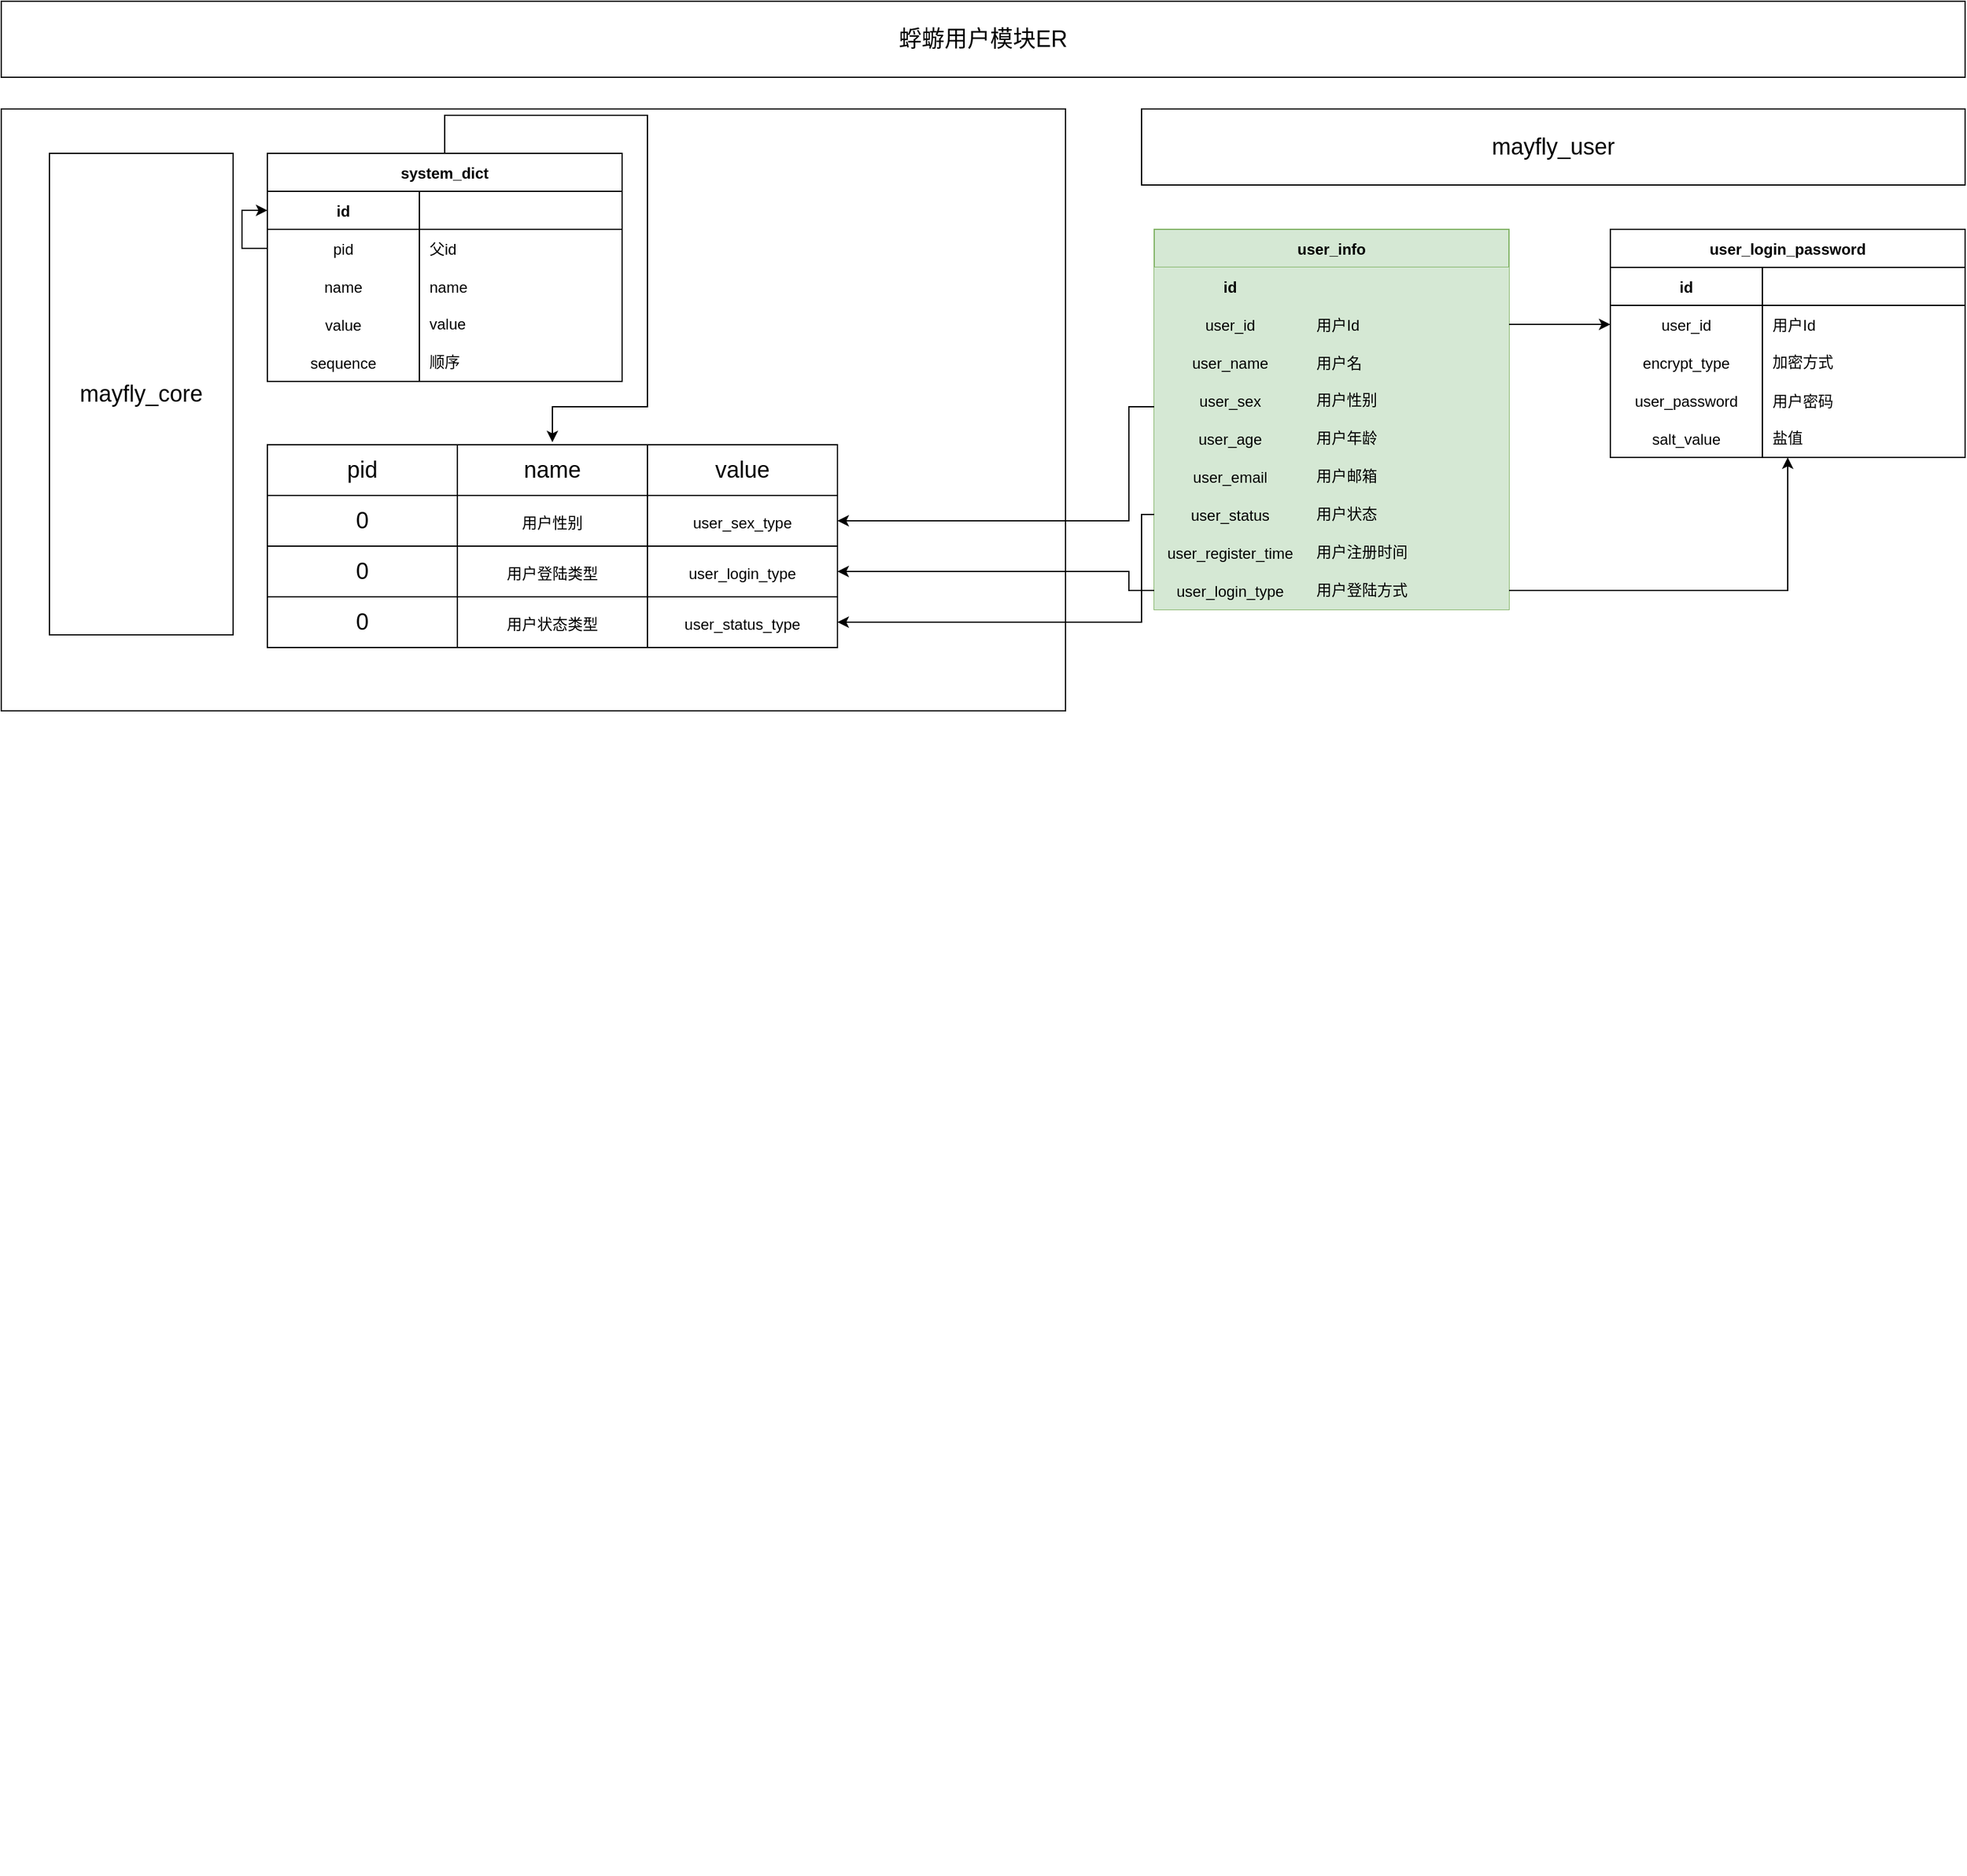 <mxfile version="18.1.3" type="device"><diagram id="R2lEEEUBdFMjLlhIrx00" name="Page-1"><mxGraphModel dx="3364" dy="2617" grid="1" gridSize="10" guides="1" tooltips="1" connect="1" arrows="1" fold="1" page="1" pageScale="1" pageWidth="850" pageHeight="1100" math="0" shadow="0" extFonts="Permanent Marker^https://fonts.googleapis.com/css?family=Permanent+Marker"><root><mxCell id="0"/><mxCell id="1" parent="0"/><mxCell id="EIPeuntFq42OqAKlH2Ez-42" style="edgeStyle=orthogonalEdgeStyle;rounded=0;orthogonalLoop=1;jettySize=auto;html=1;exitX=0.5;exitY=1;exitDx=0;exitDy=0;fontSize=18;" parent="1" edge="1"><mxGeometry relative="1" as="geometry"><mxPoint x="-679.5" y="390" as="sourcePoint"/><mxPoint x="-679.5" y="390" as="targetPoint"/></mxGeometry></mxCell><mxCell id="R3oRqinlX6E8hB3rHNyj-45" style="edgeStyle=orthogonalEdgeStyle;rounded=0;orthogonalLoop=1;jettySize=auto;html=1;exitX=0.5;exitY=1;exitDx=0;exitDy=0;fontSize=18;" edge="1" parent="1"><mxGeometry relative="1" as="geometry"><mxPoint x="-629.5" y="-130" as="sourcePoint"/><mxPoint x="-629.5" y="-130" as="targetPoint"/></mxGeometry></mxCell><mxCell id="R3oRqinlX6E8hB3rHNyj-82" value="" style="rounded=0;whiteSpace=wrap;html=1;labelBackgroundColor=none;labelBorderColor=none;fontSize=18;" vertex="1" parent="1"><mxGeometry x="-760" y="-995" width="840" height="475" as="geometry"/></mxCell><mxCell id="R3oRqinlX6E8hB3rHNyj-83" value="mayfly_user" style="rounded=0;whiteSpace=wrap;html=1;fontSize=18;" vertex="1" parent="1"><mxGeometry x="140" y="-995" width="650" height="60" as="geometry"/></mxCell><mxCell id="R3oRqinlX6E8hB3rHNyj-84" value="user_info" style="shape=table;startSize=30;container=1;collapsible=1;childLayout=tableLayout;fixedRows=1;rowLines=0;fontStyle=1;align=center;resizeLast=1;fillColor=#d5e8d4;strokeColor=#82b366;" vertex="1" parent="1"><mxGeometry x="150" y="-900" width="280" height="300" as="geometry"/></mxCell><mxCell id="R3oRqinlX6E8hB3rHNyj-85" value="" style="shape=partialRectangle;collapsible=0;dropTarget=0;pointerEvents=0;fillColor=#d5e8d4;points=[[0,0.5],[1,0.5]];portConstraint=eastwest;top=0;left=0;right=0;bottom=1;strokeColor=#82b366;" vertex="1" parent="R3oRqinlX6E8hB3rHNyj-84"><mxGeometry y="30" width="280" height="30" as="geometry"/></mxCell><mxCell id="R3oRqinlX6E8hB3rHNyj-86" value="id" style="shape=partialRectangle;overflow=hidden;connectable=0;fillColor=#d5e8d4;top=0;left=0;bottom=0;right=0;fontStyle=1;strokeColor=#82b366;" vertex="1" parent="R3oRqinlX6E8hB3rHNyj-85"><mxGeometry width="120" height="30" as="geometry"><mxRectangle width="120" height="30" as="alternateBounds"/></mxGeometry></mxCell><mxCell id="R3oRqinlX6E8hB3rHNyj-87" value="" style="shape=partialRectangle;overflow=hidden;connectable=0;fillColor=#d5e8d4;top=0;left=0;bottom=0;right=0;align=left;spacingLeft=6;fontStyle=5;strokeColor=#82b366;" vertex="1" parent="R3oRqinlX6E8hB3rHNyj-85"><mxGeometry x="120" width="160" height="30" as="geometry"><mxRectangle width="160" height="30" as="alternateBounds"/></mxGeometry></mxCell><mxCell id="R3oRqinlX6E8hB3rHNyj-88" value="" style="shape=partialRectangle;collapsible=0;dropTarget=0;pointerEvents=0;fillColor=#d5e8d4;points=[[0,0.5],[1,0.5]];portConstraint=eastwest;top=0;left=0;right=0;bottom=0;strokeColor=#82b366;" vertex="1" parent="R3oRqinlX6E8hB3rHNyj-84"><mxGeometry y="60" width="280" height="30" as="geometry"/></mxCell><mxCell id="R3oRqinlX6E8hB3rHNyj-89" value="user_id" style="shape=partialRectangle;overflow=hidden;connectable=0;fillColor=#d5e8d4;top=0;left=0;bottom=0;right=0;strokeColor=#82b366;" vertex="1" parent="R3oRqinlX6E8hB3rHNyj-88"><mxGeometry width="120" height="30" as="geometry"><mxRectangle width="120" height="30" as="alternateBounds"/></mxGeometry></mxCell><mxCell id="R3oRqinlX6E8hB3rHNyj-90" value="用户Id" style="shape=partialRectangle;overflow=hidden;connectable=0;fillColor=#d5e8d4;top=0;left=0;bottom=0;right=0;align=left;spacingLeft=6;strokeColor=#82b366;" vertex="1" parent="R3oRqinlX6E8hB3rHNyj-88"><mxGeometry x="120" width="160" height="30" as="geometry"><mxRectangle width="160" height="30" as="alternateBounds"/></mxGeometry></mxCell><mxCell id="R3oRqinlX6E8hB3rHNyj-91" style="shape=partialRectangle;collapsible=0;dropTarget=0;pointerEvents=0;fillColor=#d5e8d4;points=[[0,0.5],[1,0.5]];portConstraint=eastwest;top=0;left=0;right=0;bottom=0;strokeColor=#82b366;" vertex="1" parent="R3oRqinlX6E8hB3rHNyj-84"><mxGeometry y="90" width="280" height="30" as="geometry"/></mxCell><mxCell id="R3oRqinlX6E8hB3rHNyj-92" value="user_name" style="shape=partialRectangle;overflow=hidden;connectable=0;fillColor=#d5e8d4;top=0;left=0;bottom=0;right=0;strokeColor=#82b366;" vertex="1" parent="R3oRqinlX6E8hB3rHNyj-91"><mxGeometry width="120" height="30" as="geometry"><mxRectangle width="120" height="30" as="alternateBounds"/></mxGeometry></mxCell><mxCell id="R3oRqinlX6E8hB3rHNyj-93" value="用户名" style="shape=partialRectangle;overflow=hidden;connectable=0;fillColor=#d5e8d4;top=0;left=0;bottom=0;right=0;align=left;spacingLeft=6;strokeColor=#82b366;" vertex="1" parent="R3oRqinlX6E8hB3rHNyj-91"><mxGeometry x="120" width="160" height="30" as="geometry"><mxRectangle width="160" height="30" as="alternateBounds"/></mxGeometry></mxCell><mxCell id="R3oRqinlX6E8hB3rHNyj-94" style="shape=partialRectangle;collapsible=0;dropTarget=0;pointerEvents=0;fillColor=#d5e8d4;points=[[0,0.5],[1,0.5]];portConstraint=eastwest;top=0;left=0;right=0;bottom=0;strokeColor=#82b366;" vertex="1" parent="R3oRqinlX6E8hB3rHNyj-84"><mxGeometry y="120" width="280" height="30" as="geometry"/></mxCell><mxCell id="R3oRqinlX6E8hB3rHNyj-95" value="user_sex" style="shape=partialRectangle;overflow=hidden;connectable=0;fillColor=#d5e8d4;top=0;left=0;bottom=0;right=0;strokeColor=#82b366;" vertex="1" parent="R3oRqinlX6E8hB3rHNyj-94"><mxGeometry width="120" height="30" as="geometry"><mxRectangle width="120" height="30" as="alternateBounds"/></mxGeometry></mxCell><mxCell id="R3oRqinlX6E8hB3rHNyj-96" value="用户性别" style="shape=partialRectangle;overflow=hidden;connectable=0;fillColor=#d5e8d4;top=0;left=0;bottom=0;right=0;align=left;spacingLeft=6;html=1;labelBorderColor=none;labelBackgroundColor=none;strokeColor=#82b366;" vertex="1" parent="R3oRqinlX6E8hB3rHNyj-94"><mxGeometry x="120" width="160" height="30" as="geometry"><mxRectangle width="160" height="30" as="alternateBounds"/></mxGeometry></mxCell><mxCell id="R3oRqinlX6E8hB3rHNyj-97" style="shape=partialRectangle;collapsible=0;dropTarget=0;pointerEvents=0;fillColor=#d5e8d4;points=[[0,0.5],[1,0.5]];portConstraint=eastwest;top=0;left=0;right=0;bottom=0;strokeColor=#82b366;" vertex="1" parent="R3oRqinlX6E8hB3rHNyj-84"><mxGeometry y="150" width="280" height="30" as="geometry"/></mxCell><mxCell id="R3oRqinlX6E8hB3rHNyj-98" value="user_age" style="shape=partialRectangle;overflow=hidden;connectable=0;fillColor=#d5e8d4;top=0;left=0;bottom=0;right=0;strokeColor=#82b366;" vertex="1" parent="R3oRqinlX6E8hB3rHNyj-97"><mxGeometry width="120" height="30" as="geometry"><mxRectangle width="120" height="30" as="alternateBounds"/></mxGeometry></mxCell><mxCell id="R3oRqinlX6E8hB3rHNyj-99" value="用户年龄" style="shape=partialRectangle;overflow=hidden;connectable=0;fillColor=#d5e8d4;top=0;left=0;bottom=0;right=0;align=left;spacingLeft=6;html=1;labelBorderColor=none;labelBackgroundColor=none;strokeColor=#82b366;" vertex="1" parent="R3oRqinlX6E8hB3rHNyj-97"><mxGeometry x="120" width="160" height="30" as="geometry"><mxRectangle width="160" height="30" as="alternateBounds"/></mxGeometry></mxCell><mxCell id="R3oRqinlX6E8hB3rHNyj-100" style="shape=partialRectangle;collapsible=0;dropTarget=0;pointerEvents=0;fillColor=#d5e8d4;points=[[0,0.5],[1,0.5]];portConstraint=eastwest;top=0;left=0;right=0;bottom=0;strokeColor=#82b366;" vertex="1" parent="R3oRqinlX6E8hB3rHNyj-84"><mxGeometry y="180" width="280" height="30" as="geometry"/></mxCell><mxCell id="R3oRqinlX6E8hB3rHNyj-101" value="user_email" style="shape=partialRectangle;overflow=hidden;connectable=0;fillColor=#d5e8d4;top=0;left=0;bottom=0;right=0;strokeColor=#82b366;" vertex="1" parent="R3oRqinlX6E8hB3rHNyj-100"><mxGeometry width="120" height="30" as="geometry"><mxRectangle width="120" height="30" as="alternateBounds"/></mxGeometry></mxCell><mxCell id="R3oRqinlX6E8hB3rHNyj-102" value="用户邮箱" style="shape=partialRectangle;overflow=hidden;connectable=0;fillColor=#d5e8d4;top=0;left=0;bottom=0;right=0;align=left;spacingLeft=6;html=1;labelBorderColor=none;labelBackgroundColor=none;strokeColor=#82b366;" vertex="1" parent="R3oRqinlX6E8hB3rHNyj-100"><mxGeometry x="120" width="160" height="30" as="geometry"><mxRectangle width="160" height="30" as="alternateBounds"/></mxGeometry></mxCell><mxCell id="R3oRqinlX6E8hB3rHNyj-163" style="shape=partialRectangle;collapsible=0;dropTarget=0;pointerEvents=0;fillColor=#d5e8d4;points=[[0,0.5],[1,0.5]];portConstraint=eastwest;top=0;left=0;right=0;bottom=0;strokeColor=#82b366;" vertex="1" parent="R3oRqinlX6E8hB3rHNyj-84"><mxGeometry y="210" width="280" height="30" as="geometry"/></mxCell><mxCell id="R3oRqinlX6E8hB3rHNyj-164" value="user_status" style="shape=partialRectangle;overflow=hidden;connectable=0;fillColor=#d5e8d4;top=0;left=0;bottom=0;right=0;strokeColor=#82b366;" vertex="1" parent="R3oRqinlX6E8hB3rHNyj-163"><mxGeometry width="120" height="30" as="geometry"><mxRectangle width="120" height="30" as="alternateBounds"/></mxGeometry></mxCell><mxCell id="R3oRqinlX6E8hB3rHNyj-165" value="用户状态" style="shape=partialRectangle;overflow=hidden;connectable=0;fillColor=#d5e8d4;top=0;left=0;bottom=0;right=0;align=left;spacingLeft=6;html=1;labelBorderColor=none;labelBackgroundColor=none;strokeColor=#82b366;" vertex="1" parent="R3oRqinlX6E8hB3rHNyj-163"><mxGeometry x="120" width="160" height="30" as="geometry"><mxRectangle width="160" height="30" as="alternateBounds"/></mxGeometry></mxCell><mxCell id="R3oRqinlX6E8hB3rHNyj-103" style="shape=partialRectangle;collapsible=0;dropTarget=0;pointerEvents=0;fillColor=#d5e8d4;points=[[0,0.5],[1,0.5]];portConstraint=eastwest;top=0;left=0;right=0;bottom=0;strokeColor=#82b366;" vertex="1" parent="R3oRqinlX6E8hB3rHNyj-84"><mxGeometry y="240" width="280" height="30" as="geometry"/></mxCell><mxCell id="R3oRqinlX6E8hB3rHNyj-104" value="user_register_time" style="shape=partialRectangle;overflow=hidden;connectable=0;fillColor=#d5e8d4;top=0;left=0;bottom=0;right=0;strokeColor=#82b366;" vertex="1" parent="R3oRqinlX6E8hB3rHNyj-103"><mxGeometry width="120" height="30" as="geometry"><mxRectangle width="120" height="30" as="alternateBounds"/></mxGeometry></mxCell><mxCell id="R3oRqinlX6E8hB3rHNyj-105" value="用户注册时间" style="shape=partialRectangle;overflow=hidden;connectable=0;fillColor=#d5e8d4;top=0;left=0;bottom=0;right=0;align=left;spacingLeft=6;html=1;labelBorderColor=none;labelBackgroundColor=none;strokeColor=#82b366;" vertex="1" parent="R3oRqinlX6E8hB3rHNyj-103"><mxGeometry x="120" width="160" height="30" as="geometry"><mxRectangle width="160" height="30" as="alternateBounds"/></mxGeometry></mxCell><mxCell id="R3oRqinlX6E8hB3rHNyj-106" style="shape=partialRectangle;collapsible=0;dropTarget=0;pointerEvents=0;fillColor=#d5e8d4;points=[[0,0.5],[1,0.5]];portConstraint=eastwest;top=0;left=0;right=0;bottom=0;strokeColor=#82b366;" vertex="1" parent="R3oRqinlX6E8hB3rHNyj-84"><mxGeometry y="270" width="280" height="30" as="geometry"/></mxCell><mxCell id="R3oRqinlX6E8hB3rHNyj-107" value="user_login_type" style="shape=partialRectangle;overflow=hidden;connectable=0;fillColor=#d5e8d4;top=0;left=0;bottom=0;right=0;strokeColor=#82b366;" vertex="1" parent="R3oRqinlX6E8hB3rHNyj-106"><mxGeometry width="120" height="30" as="geometry"><mxRectangle width="120" height="30" as="alternateBounds"/></mxGeometry></mxCell><mxCell id="R3oRqinlX6E8hB3rHNyj-108" value="用户登陆方式" style="shape=partialRectangle;overflow=hidden;connectable=0;fillColor=#d5e8d4;top=0;left=0;bottom=0;right=0;align=left;spacingLeft=6;html=1;labelBorderColor=none;labelBackgroundColor=none;strokeColor=#82b366;" vertex="1" parent="R3oRqinlX6E8hB3rHNyj-106"><mxGeometry x="120" width="160" height="30" as="geometry"><mxRectangle width="160" height="30" as="alternateBounds"/></mxGeometry></mxCell><mxCell id="R3oRqinlX6E8hB3rHNyj-109" value="user_login_password" style="shape=table;startSize=30;container=1;collapsible=1;childLayout=tableLayout;fixedRows=1;rowLines=0;fontStyle=1;align=center;resizeLast=1;" vertex="1" parent="1"><mxGeometry x="510" y="-900" width="280" height="180" as="geometry"><mxRectangle x="480" y="120" width="160" height="30" as="alternateBounds"/></mxGeometry></mxCell><mxCell id="R3oRqinlX6E8hB3rHNyj-110" value="" style="shape=partialRectangle;collapsible=0;dropTarget=0;pointerEvents=0;fillColor=none;points=[[0,0.5],[1,0.5]];portConstraint=eastwest;top=0;left=0;right=0;bottom=1;" vertex="1" parent="R3oRqinlX6E8hB3rHNyj-109"><mxGeometry y="30" width="280" height="30" as="geometry"/></mxCell><mxCell id="R3oRqinlX6E8hB3rHNyj-111" value="id" style="shape=partialRectangle;overflow=hidden;connectable=0;fillColor=none;top=0;left=0;bottom=0;right=0;fontStyle=1;" vertex="1" parent="R3oRqinlX6E8hB3rHNyj-110"><mxGeometry width="120" height="30" as="geometry"><mxRectangle width="120" height="30" as="alternateBounds"/></mxGeometry></mxCell><mxCell id="R3oRqinlX6E8hB3rHNyj-112" value="" style="shape=partialRectangle;overflow=hidden;connectable=0;fillColor=none;top=0;left=0;bottom=0;right=0;align=left;spacingLeft=6;fontStyle=5;" vertex="1" parent="R3oRqinlX6E8hB3rHNyj-110"><mxGeometry x="120" width="160" height="30" as="geometry"><mxRectangle width="160" height="30" as="alternateBounds"/></mxGeometry></mxCell><mxCell id="R3oRqinlX6E8hB3rHNyj-113" value="" style="shape=partialRectangle;collapsible=0;dropTarget=0;pointerEvents=0;fillColor=none;points=[[0,0.5],[1,0.5]];portConstraint=eastwest;top=0;left=0;right=0;bottom=0;" vertex="1" parent="R3oRqinlX6E8hB3rHNyj-109"><mxGeometry y="60" width="280" height="30" as="geometry"/></mxCell><mxCell id="R3oRqinlX6E8hB3rHNyj-114" value="user_id" style="shape=partialRectangle;overflow=hidden;connectable=0;fillColor=none;top=0;left=0;bottom=0;right=0;" vertex="1" parent="R3oRqinlX6E8hB3rHNyj-113"><mxGeometry width="120" height="30" as="geometry"><mxRectangle width="120" height="30" as="alternateBounds"/></mxGeometry></mxCell><mxCell id="R3oRqinlX6E8hB3rHNyj-115" value="用户Id" style="shape=partialRectangle;overflow=hidden;connectable=0;fillColor=none;top=0;left=0;bottom=0;right=0;align=left;spacingLeft=6;" vertex="1" parent="R3oRqinlX6E8hB3rHNyj-113"><mxGeometry x="120" width="160" height="30" as="geometry"><mxRectangle width="160" height="30" as="alternateBounds"/></mxGeometry></mxCell><mxCell id="R3oRqinlX6E8hB3rHNyj-119" style="shape=partialRectangle;collapsible=0;dropTarget=0;pointerEvents=0;fillColor=none;points=[[0,0.5],[1,0.5]];portConstraint=eastwest;top=0;left=0;right=0;bottom=0;" vertex="1" parent="R3oRqinlX6E8hB3rHNyj-109"><mxGeometry y="90" width="280" height="30" as="geometry"/></mxCell><mxCell id="R3oRqinlX6E8hB3rHNyj-120" value="encrypt_type" style="shape=partialRectangle;overflow=hidden;connectable=0;fillColor=none;top=0;left=0;bottom=0;right=0;" vertex="1" parent="R3oRqinlX6E8hB3rHNyj-119"><mxGeometry width="120" height="30" as="geometry"><mxRectangle width="120" height="30" as="alternateBounds"/></mxGeometry></mxCell><mxCell id="R3oRqinlX6E8hB3rHNyj-121" value="加密方式" style="shape=partialRectangle;overflow=hidden;connectable=0;fillColor=none;top=0;left=0;bottom=0;right=0;align=left;spacingLeft=6;html=1;labelBorderColor=none;labelBackgroundColor=none;" vertex="1" parent="R3oRqinlX6E8hB3rHNyj-119"><mxGeometry x="120" width="160" height="30" as="geometry"><mxRectangle width="160" height="30" as="alternateBounds"/></mxGeometry></mxCell><mxCell id="R3oRqinlX6E8hB3rHNyj-116" style="shape=partialRectangle;collapsible=0;dropTarget=0;pointerEvents=0;fillColor=none;points=[[0,0.5],[1,0.5]];portConstraint=eastwest;top=0;left=0;right=0;bottom=0;" vertex="1" parent="R3oRqinlX6E8hB3rHNyj-109"><mxGeometry y="120" width="280" height="30" as="geometry"/></mxCell><mxCell id="R3oRqinlX6E8hB3rHNyj-117" value="user_password" style="shape=partialRectangle;overflow=hidden;connectable=0;fillColor=none;top=0;left=0;bottom=0;right=0;" vertex="1" parent="R3oRqinlX6E8hB3rHNyj-116"><mxGeometry width="120" height="30" as="geometry"><mxRectangle width="120" height="30" as="alternateBounds"/></mxGeometry></mxCell><mxCell id="R3oRqinlX6E8hB3rHNyj-118" value="用户密码" style="shape=partialRectangle;overflow=hidden;connectable=0;fillColor=none;top=0;left=0;bottom=0;right=0;align=left;spacingLeft=6;" vertex="1" parent="R3oRqinlX6E8hB3rHNyj-116"><mxGeometry x="120" width="160" height="30" as="geometry"><mxRectangle width="160" height="30" as="alternateBounds"/></mxGeometry></mxCell><mxCell id="R3oRqinlX6E8hB3rHNyj-122" style="shape=partialRectangle;collapsible=0;dropTarget=0;pointerEvents=0;fillColor=none;points=[[0,0.5],[1,0.5]];portConstraint=eastwest;top=0;left=0;right=0;bottom=0;" vertex="1" parent="R3oRqinlX6E8hB3rHNyj-109"><mxGeometry y="150" width="280" height="30" as="geometry"/></mxCell><mxCell id="R3oRqinlX6E8hB3rHNyj-123" value="salt_value" style="shape=partialRectangle;overflow=hidden;connectable=0;fillColor=none;top=0;left=0;bottom=0;right=0;" vertex="1" parent="R3oRqinlX6E8hB3rHNyj-122"><mxGeometry width="120" height="30" as="geometry"><mxRectangle width="120" height="30" as="alternateBounds"/></mxGeometry></mxCell><mxCell id="R3oRqinlX6E8hB3rHNyj-124" value="盐值" style="shape=partialRectangle;overflow=hidden;connectable=0;fillColor=none;top=0;left=0;bottom=0;right=0;align=left;spacingLeft=6;html=1;labelBorderColor=none;labelBackgroundColor=none;" vertex="1" parent="R3oRqinlX6E8hB3rHNyj-122"><mxGeometry x="120" width="160" height="30" as="geometry"><mxRectangle width="160" height="30" as="alternateBounds"/></mxGeometry></mxCell><mxCell id="R3oRqinlX6E8hB3rHNyj-125" value="mayfly_core" style="rounded=0;whiteSpace=wrap;html=1;fontSize=18;" vertex="1" parent="1"><mxGeometry x="-722" y="-960" width="145" height="380" as="geometry"/></mxCell><mxCell id="R3oRqinlX6E8hB3rHNyj-126" style="edgeStyle=orthogonalEdgeStyle;rounded=0;orthogonalLoop=1;jettySize=auto;html=1;exitX=0.5;exitY=1;exitDx=0;exitDy=0;fontSize=18;" edge="1" source="R3oRqinlX6E8hB3rHNyj-125" target="R3oRqinlX6E8hB3rHNyj-125" parent="1"><mxGeometry relative="1" as="geometry"/></mxCell><mxCell id="R3oRqinlX6E8hB3rHNyj-127" value="" style="edgeStyle=orthogonalEdgeStyle;rounded=0;orthogonalLoop=1;jettySize=auto;html=1;fontSize=12;entryX=0.5;entryY=-0.05;entryDx=0;entryDy=0;entryPerimeter=0;" edge="1" source="R3oRqinlX6E8hB3rHNyj-129" target="R3oRqinlX6E8hB3rHNyj-148" parent="1"><mxGeometry relative="1" as="geometry"><Array as="points"><mxPoint x="-410" y="-990"/><mxPoint x="-250" y="-990"/><mxPoint x="-250" y="-760"/><mxPoint x="-325" y="-760"/></Array></mxGeometry></mxCell><mxCell id="R3oRqinlX6E8hB3rHNyj-128" value="system_dict" style="shape=table;startSize=30;container=1;collapsible=1;childLayout=tableLayout;fixedRows=1;rowLines=0;fontStyle=1;align=center;resizeLast=1;" vertex="1" parent="1"><mxGeometry x="-550" y="-960" width="280" height="180" as="geometry"/></mxCell><mxCell id="R3oRqinlX6E8hB3rHNyj-129" value="" style="shape=partialRectangle;collapsible=0;dropTarget=0;pointerEvents=0;fillColor=none;points=[[0,0.5],[1,0.5]];portConstraint=eastwest;top=0;left=0;right=0;bottom=1;" vertex="1" parent="R3oRqinlX6E8hB3rHNyj-128"><mxGeometry y="30" width="280" height="30" as="geometry"/></mxCell><mxCell id="R3oRqinlX6E8hB3rHNyj-130" value="id" style="shape=partialRectangle;overflow=hidden;connectable=0;fillColor=none;top=0;left=0;bottom=0;right=0;fontStyle=1;" vertex="1" parent="R3oRqinlX6E8hB3rHNyj-129"><mxGeometry width="120" height="30" as="geometry"><mxRectangle width="120" height="30" as="alternateBounds"/></mxGeometry></mxCell><mxCell id="R3oRqinlX6E8hB3rHNyj-131" value="" style="shape=partialRectangle;overflow=hidden;connectable=0;fillColor=none;top=0;left=0;bottom=0;right=0;align=left;spacingLeft=6;fontStyle=5;" vertex="1" parent="R3oRqinlX6E8hB3rHNyj-129"><mxGeometry x="120" width="160" height="30" as="geometry"><mxRectangle width="160" height="30" as="alternateBounds"/></mxGeometry></mxCell><mxCell id="R3oRqinlX6E8hB3rHNyj-132" style="edgeStyle=orthogonalEdgeStyle;rounded=0;orthogonalLoop=1;jettySize=auto;html=1;fontSize=18;" edge="1" parent="R3oRqinlX6E8hB3rHNyj-128" source="R3oRqinlX6E8hB3rHNyj-133" target="R3oRqinlX6E8hB3rHNyj-129"><mxGeometry relative="1" as="geometry"/></mxCell><mxCell id="R3oRqinlX6E8hB3rHNyj-133" value="" style="shape=partialRectangle;collapsible=0;dropTarget=0;pointerEvents=0;fillColor=none;points=[[0,0.5],[1,0.5]];portConstraint=eastwest;top=0;left=0;right=0;bottom=0;" vertex="1" parent="R3oRqinlX6E8hB3rHNyj-128"><mxGeometry y="60" width="280" height="30" as="geometry"/></mxCell><mxCell id="R3oRqinlX6E8hB3rHNyj-134" value="pid" style="shape=partialRectangle;overflow=hidden;connectable=0;fillColor=none;top=0;left=0;bottom=0;right=0;" vertex="1" parent="R3oRqinlX6E8hB3rHNyj-133"><mxGeometry width="120" height="30" as="geometry"><mxRectangle width="120" height="30" as="alternateBounds"/></mxGeometry></mxCell><mxCell id="R3oRqinlX6E8hB3rHNyj-135" value="父id" style="shape=partialRectangle;overflow=hidden;connectable=0;fillColor=none;top=0;left=0;bottom=0;right=0;align=left;spacingLeft=6;" vertex="1" parent="R3oRqinlX6E8hB3rHNyj-133"><mxGeometry x="120" width="160" height="30" as="geometry"><mxRectangle width="160" height="30" as="alternateBounds"/></mxGeometry></mxCell><mxCell id="R3oRqinlX6E8hB3rHNyj-136" style="shape=partialRectangle;collapsible=0;dropTarget=0;pointerEvents=0;fillColor=none;points=[[0,0.5],[1,0.5]];portConstraint=eastwest;top=0;left=0;right=0;bottom=0;" vertex="1" parent="R3oRqinlX6E8hB3rHNyj-128"><mxGeometry y="90" width="280" height="30" as="geometry"/></mxCell><mxCell id="R3oRqinlX6E8hB3rHNyj-137" value="name" style="shape=partialRectangle;overflow=hidden;connectable=0;fillColor=none;top=0;left=0;bottom=0;right=0;" vertex="1" parent="R3oRqinlX6E8hB3rHNyj-136"><mxGeometry width="120" height="30" as="geometry"><mxRectangle width="120" height="30" as="alternateBounds"/></mxGeometry></mxCell><mxCell id="R3oRqinlX6E8hB3rHNyj-138" value="name" style="shape=partialRectangle;overflow=hidden;connectable=0;fillColor=none;top=0;left=0;bottom=0;right=0;align=left;spacingLeft=6;" vertex="1" parent="R3oRqinlX6E8hB3rHNyj-136"><mxGeometry x="120" width="160" height="30" as="geometry"><mxRectangle width="160" height="30" as="alternateBounds"/></mxGeometry></mxCell><mxCell id="R3oRqinlX6E8hB3rHNyj-139" style="shape=partialRectangle;collapsible=0;dropTarget=0;pointerEvents=0;fillColor=none;points=[[0,0.5],[1,0.5]];portConstraint=eastwest;top=0;left=0;right=0;bottom=0;" vertex="1" parent="R3oRqinlX6E8hB3rHNyj-128"><mxGeometry y="120" width="280" height="30" as="geometry"/></mxCell><mxCell id="R3oRqinlX6E8hB3rHNyj-140" value="value" style="shape=partialRectangle;overflow=hidden;connectable=0;fillColor=none;top=0;left=0;bottom=0;right=0;" vertex="1" parent="R3oRqinlX6E8hB3rHNyj-139"><mxGeometry width="120" height="30" as="geometry"><mxRectangle width="120" height="30" as="alternateBounds"/></mxGeometry></mxCell><mxCell id="R3oRqinlX6E8hB3rHNyj-141" value="value" style="shape=partialRectangle;overflow=hidden;connectable=0;fillColor=none;top=0;left=0;bottom=0;right=0;align=left;spacingLeft=6;html=1;labelBorderColor=none;labelBackgroundColor=none;" vertex="1" parent="R3oRqinlX6E8hB3rHNyj-139"><mxGeometry x="120" width="160" height="30" as="geometry"><mxRectangle width="160" height="30" as="alternateBounds"/></mxGeometry></mxCell><mxCell id="R3oRqinlX6E8hB3rHNyj-142" style="shape=partialRectangle;collapsible=0;dropTarget=0;pointerEvents=0;fillColor=none;points=[[0,0.5],[1,0.5]];portConstraint=eastwest;top=0;left=0;right=0;bottom=0;" vertex="1" parent="R3oRqinlX6E8hB3rHNyj-128"><mxGeometry y="150" width="280" height="30" as="geometry"/></mxCell><mxCell id="R3oRqinlX6E8hB3rHNyj-143" value="sequence" style="shape=partialRectangle;overflow=hidden;connectable=0;fillColor=none;top=0;left=0;bottom=0;right=0;" vertex="1" parent="R3oRqinlX6E8hB3rHNyj-142"><mxGeometry width="120" height="30" as="geometry"><mxRectangle width="120" height="30" as="alternateBounds"/></mxGeometry></mxCell><mxCell id="R3oRqinlX6E8hB3rHNyj-144" value="顺序" style="shape=partialRectangle;overflow=hidden;connectable=0;fillColor=none;top=0;left=0;bottom=0;right=0;align=left;spacingLeft=6;html=1;labelBorderColor=none;labelBackgroundColor=none;" vertex="1" parent="R3oRqinlX6E8hB3rHNyj-142"><mxGeometry x="120" width="160" height="30" as="geometry"><mxRectangle width="160" height="30" as="alternateBounds"/></mxGeometry></mxCell><mxCell id="R3oRqinlX6E8hB3rHNyj-145" style="edgeStyle=orthogonalEdgeStyle;rounded=0;orthogonalLoop=1;jettySize=auto;html=1;exitX=1;exitY=0.5;exitDx=0;exitDy=0;fontSize=18;" edge="1" parent="R3oRqinlX6E8hB3rHNyj-128" source="R3oRqinlX6E8hB3rHNyj-139" target="R3oRqinlX6E8hB3rHNyj-139"><mxGeometry relative="1" as="geometry"/></mxCell><mxCell id="R3oRqinlX6E8hB3rHNyj-146" value="蜉蝣用户模块ER" style="rounded=0;whiteSpace=wrap;html=1;labelBackgroundColor=none;labelBorderColor=none;fontSize=18;" vertex="1" parent="1"><mxGeometry x="-760" y="-1080" width="1550" height="60" as="geometry"/></mxCell><mxCell id="R3oRqinlX6E8hB3rHNyj-147" value="" style="shape=table;startSize=0;container=1;collapsible=0;childLayout=tableLayout;labelBackgroundColor=none;labelBorderColor=none;fontSize=18;html=1;" vertex="1" parent="1"><mxGeometry x="-550" y="-730" width="450" height="160" as="geometry"/></mxCell><mxCell id="R3oRqinlX6E8hB3rHNyj-148" value="" style="shape=tableRow;horizontal=0;startSize=0;swimlaneHead=0;swimlaneBody=0;top=0;left=0;bottom=0;right=0;collapsible=0;dropTarget=0;fillColor=none;points=[[0,0.5],[1,0.5]];portConstraint=eastwest;labelBackgroundColor=none;labelBorderColor=none;fontSize=18;html=1;" vertex="1" parent="R3oRqinlX6E8hB3rHNyj-147"><mxGeometry width="450" height="40" as="geometry"/></mxCell><mxCell id="R3oRqinlX6E8hB3rHNyj-149" value="pid" style="shape=partialRectangle;html=1;whiteSpace=wrap;connectable=0;overflow=hidden;fillColor=none;top=0;left=0;bottom=0;right=0;pointerEvents=1;labelBackgroundColor=none;labelBorderColor=none;fontSize=18;" vertex="1" parent="R3oRqinlX6E8hB3rHNyj-148"><mxGeometry width="150" height="40" as="geometry"><mxRectangle width="150" height="40" as="alternateBounds"/></mxGeometry></mxCell><mxCell id="R3oRqinlX6E8hB3rHNyj-150" value="name" style="shape=partialRectangle;html=1;whiteSpace=wrap;connectable=0;overflow=hidden;fillColor=none;top=0;left=0;bottom=0;right=0;pointerEvents=1;labelBackgroundColor=none;labelBorderColor=none;fontSize=18;" vertex="1" parent="R3oRqinlX6E8hB3rHNyj-148"><mxGeometry x="150" width="150" height="40" as="geometry"><mxRectangle width="150" height="40" as="alternateBounds"/></mxGeometry></mxCell><mxCell id="R3oRqinlX6E8hB3rHNyj-151" value="value" style="shape=partialRectangle;html=1;whiteSpace=wrap;connectable=0;overflow=hidden;fillColor=none;top=0;left=0;bottom=0;right=0;pointerEvents=1;labelBackgroundColor=none;labelBorderColor=none;fontSize=18;" vertex="1" parent="R3oRqinlX6E8hB3rHNyj-148"><mxGeometry x="300" width="150" height="40" as="geometry"><mxRectangle width="150" height="40" as="alternateBounds"/></mxGeometry></mxCell><mxCell id="R3oRqinlX6E8hB3rHNyj-152" style="shape=tableRow;horizontal=0;startSize=0;swimlaneHead=0;swimlaneBody=0;top=0;left=0;bottom=0;right=0;collapsible=0;dropTarget=0;fillColor=none;points=[[0,0.5],[1,0.5]];portConstraint=eastwest;labelBackgroundColor=none;labelBorderColor=none;fontSize=18;html=1;" vertex="1" parent="R3oRqinlX6E8hB3rHNyj-147"><mxGeometry y="40" width="450" height="40" as="geometry"/></mxCell><mxCell id="R3oRqinlX6E8hB3rHNyj-153" value="0" style="shape=partialRectangle;html=1;whiteSpace=wrap;connectable=0;overflow=hidden;fillColor=none;top=0;left=0;bottom=0;right=0;pointerEvents=1;labelBackgroundColor=none;labelBorderColor=none;fontSize=18;" vertex="1" parent="R3oRqinlX6E8hB3rHNyj-152"><mxGeometry width="150" height="40" as="geometry"><mxRectangle width="150" height="40" as="alternateBounds"/></mxGeometry></mxCell><mxCell id="R3oRqinlX6E8hB3rHNyj-154" value="&lt;font style=&quot;font-size: 12px;&quot;&gt;用户性别&lt;/font&gt;" style="shape=partialRectangle;html=1;whiteSpace=wrap;connectable=0;overflow=hidden;fillColor=none;top=0;left=0;bottom=0;right=0;pointerEvents=1;labelBackgroundColor=none;labelBorderColor=none;fontSize=18;" vertex="1" parent="R3oRqinlX6E8hB3rHNyj-152"><mxGeometry x="150" width="150" height="40" as="geometry"><mxRectangle width="150" height="40" as="alternateBounds"/></mxGeometry></mxCell><mxCell id="R3oRqinlX6E8hB3rHNyj-155" value="&lt;span style=&quot;font-size: 12px;&quot;&gt;user_sex_type&lt;/span&gt;" style="shape=partialRectangle;html=1;whiteSpace=wrap;connectable=0;overflow=hidden;fillColor=none;top=0;left=0;bottom=0;right=0;pointerEvents=1;labelBackgroundColor=none;labelBorderColor=none;fontSize=18;" vertex="1" parent="R3oRqinlX6E8hB3rHNyj-152"><mxGeometry x="300" width="150" height="40" as="geometry"><mxRectangle width="150" height="40" as="alternateBounds"/></mxGeometry></mxCell><mxCell id="R3oRqinlX6E8hB3rHNyj-156" value="" style="shape=tableRow;horizontal=0;startSize=0;swimlaneHead=0;swimlaneBody=0;top=0;left=0;bottom=0;right=0;collapsible=0;dropTarget=0;fillColor=none;points=[[0,0.5],[1,0.5]];portConstraint=eastwest;labelBackgroundColor=none;labelBorderColor=none;fontSize=18;html=1;" vertex="1" parent="R3oRqinlX6E8hB3rHNyj-147"><mxGeometry y="80" width="450" height="40" as="geometry"/></mxCell><mxCell id="R3oRqinlX6E8hB3rHNyj-157" value="0" style="shape=partialRectangle;html=1;whiteSpace=wrap;connectable=0;overflow=hidden;fillColor=none;top=0;left=0;bottom=0;right=0;pointerEvents=1;labelBackgroundColor=none;labelBorderColor=none;fontSize=18;" vertex="1" parent="R3oRqinlX6E8hB3rHNyj-156"><mxGeometry width="150" height="40" as="geometry"><mxRectangle width="150" height="40" as="alternateBounds"/></mxGeometry></mxCell><mxCell id="R3oRqinlX6E8hB3rHNyj-158" value="&lt;span style=&quot;font-size: 12px; text-align: left;&quot;&gt;用户登陆类型&lt;/span&gt;" style="shape=partialRectangle;html=1;whiteSpace=wrap;connectable=0;overflow=hidden;fillColor=none;top=0;left=0;bottom=0;right=0;pointerEvents=1;labelBackgroundColor=none;labelBorderColor=none;fontSize=18;" vertex="1" parent="R3oRqinlX6E8hB3rHNyj-156"><mxGeometry x="150" width="150" height="40" as="geometry"><mxRectangle width="150" height="40" as="alternateBounds"/></mxGeometry></mxCell><mxCell id="R3oRqinlX6E8hB3rHNyj-159" value="&lt;span style=&quot;font-size: 12px; text-align: left;&quot;&gt;user_login_type&lt;/span&gt;" style="shape=partialRectangle;html=1;whiteSpace=wrap;connectable=0;overflow=hidden;fillColor=none;top=0;left=0;bottom=0;right=0;pointerEvents=1;labelBackgroundColor=none;labelBorderColor=none;fontSize=18;" vertex="1" parent="R3oRqinlX6E8hB3rHNyj-156"><mxGeometry x="300" width="150" height="40" as="geometry"><mxRectangle width="150" height="40" as="alternateBounds"/></mxGeometry></mxCell><mxCell id="R3oRqinlX6E8hB3rHNyj-166" style="shape=tableRow;horizontal=0;startSize=0;swimlaneHead=0;swimlaneBody=0;top=0;left=0;bottom=0;right=0;collapsible=0;dropTarget=0;fillColor=none;points=[[0,0.5],[1,0.5]];portConstraint=eastwest;labelBackgroundColor=none;labelBorderColor=none;fontSize=18;html=1;" vertex="1" parent="R3oRqinlX6E8hB3rHNyj-147"><mxGeometry y="120" width="450" height="40" as="geometry"/></mxCell><mxCell id="R3oRqinlX6E8hB3rHNyj-167" value="0" style="shape=partialRectangle;html=1;whiteSpace=wrap;connectable=0;overflow=hidden;fillColor=none;top=0;left=0;bottom=0;right=0;pointerEvents=1;labelBackgroundColor=none;labelBorderColor=none;fontSize=18;" vertex="1" parent="R3oRqinlX6E8hB3rHNyj-166"><mxGeometry width="150" height="40" as="geometry"><mxRectangle width="150" height="40" as="alternateBounds"/></mxGeometry></mxCell><mxCell id="R3oRqinlX6E8hB3rHNyj-168" value="&lt;font style=&quot;font-size: 12px;&quot;&gt;用户状态类型&lt;/font&gt;" style="shape=partialRectangle;html=1;whiteSpace=wrap;connectable=0;overflow=hidden;fillColor=none;top=0;left=0;bottom=0;right=0;pointerEvents=1;labelBackgroundColor=none;labelBorderColor=none;fontSize=18;" vertex="1" parent="R3oRqinlX6E8hB3rHNyj-166"><mxGeometry x="150" width="150" height="40" as="geometry"><mxRectangle width="150" height="40" as="alternateBounds"/></mxGeometry></mxCell><mxCell id="R3oRqinlX6E8hB3rHNyj-169" value="&lt;font style=&quot;font-size: 12px;&quot;&gt;user_status_type&lt;/font&gt;" style="shape=partialRectangle;html=1;whiteSpace=wrap;connectable=0;overflow=hidden;fillColor=none;top=0;left=0;bottom=0;right=0;pointerEvents=1;labelBackgroundColor=none;labelBorderColor=none;fontSize=18;" vertex="1" parent="R3oRqinlX6E8hB3rHNyj-166"><mxGeometry x="300" width="150" height="40" as="geometry"><mxRectangle width="150" height="40" as="alternateBounds"/></mxGeometry></mxCell><mxCell id="R3oRqinlX6E8hB3rHNyj-160" style="edgeStyle=orthogonalEdgeStyle;rounded=0;orthogonalLoop=1;jettySize=auto;html=1;entryX=0;entryY=0.5;entryDx=0;entryDy=0;fontSize=12;" edge="1" source="R3oRqinlX6E8hB3rHNyj-88" target="R3oRqinlX6E8hB3rHNyj-113" parent="1"><mxGeometry relative="1" as="geometry"/></mxCell><mxCell id="R3oRqinlX6E8hB3rHNyj-161" style="edgeStyle=orthogonalEdgeStyle;rounded=0;orthogonalLoop=1;jettySize=auto;html=1;fontSize=12;" edge="1" source="R3oRqinlX6E8hB3rHNyj-94" target="R3oRqinlX6E8hB3rHNyj-152" parent="1"><mxGeometry relative="1" as="geometry"><Array as="points"><mxPoint x="130" y="-760"/><mxPoint x="130" y="-670"/></Array></mxGeometry></mxCell><mxCell id="R3oRqinlX6E8hB3rHNyj-162" style="edgeStyle=orthogonalEdgeStyle;rounded=0;orthogonalLoop=1;jettySize=auto;html=1;entryX=1;entryY=0.5;entryDx=0;entryDy=0;fontSize=12;" edge="1" source="R3oRqinlX6E8hB3rHNyj-106" target="R3oRqinlX6E8hB3rHNyj-156" parent="1"><mxGeometry relative="1" as="geometry"><Array as="points"><mxPoint x="130" y="-615"/><mxPoint x="130" y="-630"/></Array></mxGeometry></mxCell><mxCell id="R3oRqinlX6E8hB3rHNyj-170" style="edgeStyle=orthogonalEdgeStyle;rounded=0;orthogonalLoop=1;jettySize=auto;html=1;entryX=1;entryY=0.5;entryDx=0;entryDy=0;fontSize=12;" edge="1" parent="1" source="R3oRqinlX6E8hB3rHNyj-163" target="R3oRqinlX6E8hB3rHNyj-166"><mxGeometry relative="1" as="geometry"><Array as="points"><mxPoint x="140" y="-675"/><mxPoint x="140" y="-590"/></Array></mxGeometry></mxCell><mxCell id="R3oRqinlX6E8hB3rHNyj-171" style="edgeStyle=orthogonalEdgeStyle;rounded=0;orthogonalLoop=1;jettySize=auto;html=1;fontSize=12;" edge="1" parent="1" source="R3oRqinlX6E8hB3rHNyj-106" target="R3oRqinlX6E8hB3rHNyj-109"><mxGeometry relative="1" as="geometry"/></mxCell></root></mxGraphModel></diagram></mxfile>